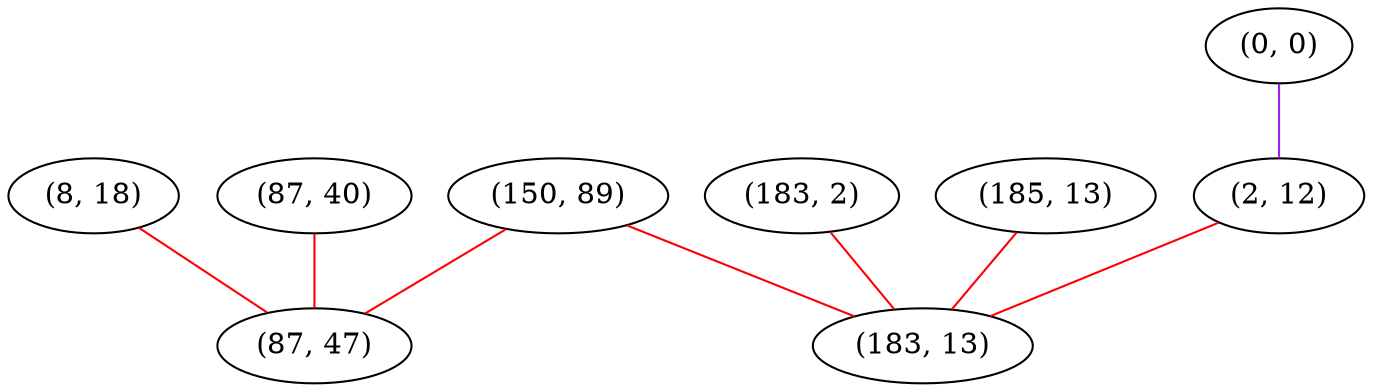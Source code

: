 graph "" {
"(8, 18)";
"(150, 89)";
"(0, 0)";
"(87, 40)";
"(183, 2)";
"(185, 13)";
"(2, 12)";
"(183, 13)";
"(87, 47)";
"(8, 18)" -- "(87, 47)"  [color=red, key=0, weight=1];
"(150, 89)" -- "(183, 13)"  [color=red, key=0, weight=1];
"(150, 89)" -- "(87, 47)"  [color=red, key=0, weight=1];
"(0, 0)" -- "(2, 12)"  [color=purple, key=0, weight=4];
"(87, 40)" -- "(87, 47)"  [color=red, key=0, weight=1];
"(183, 2)" -- "(183, 13)"  [color=red, key=0, weight=1];
"(185, 13)" -- "(183, 13)"  [color=red, key=0, weight=1];
"(2, 12)" -- "(183, 13)"  [color=red, key=0, weight=1];
}
